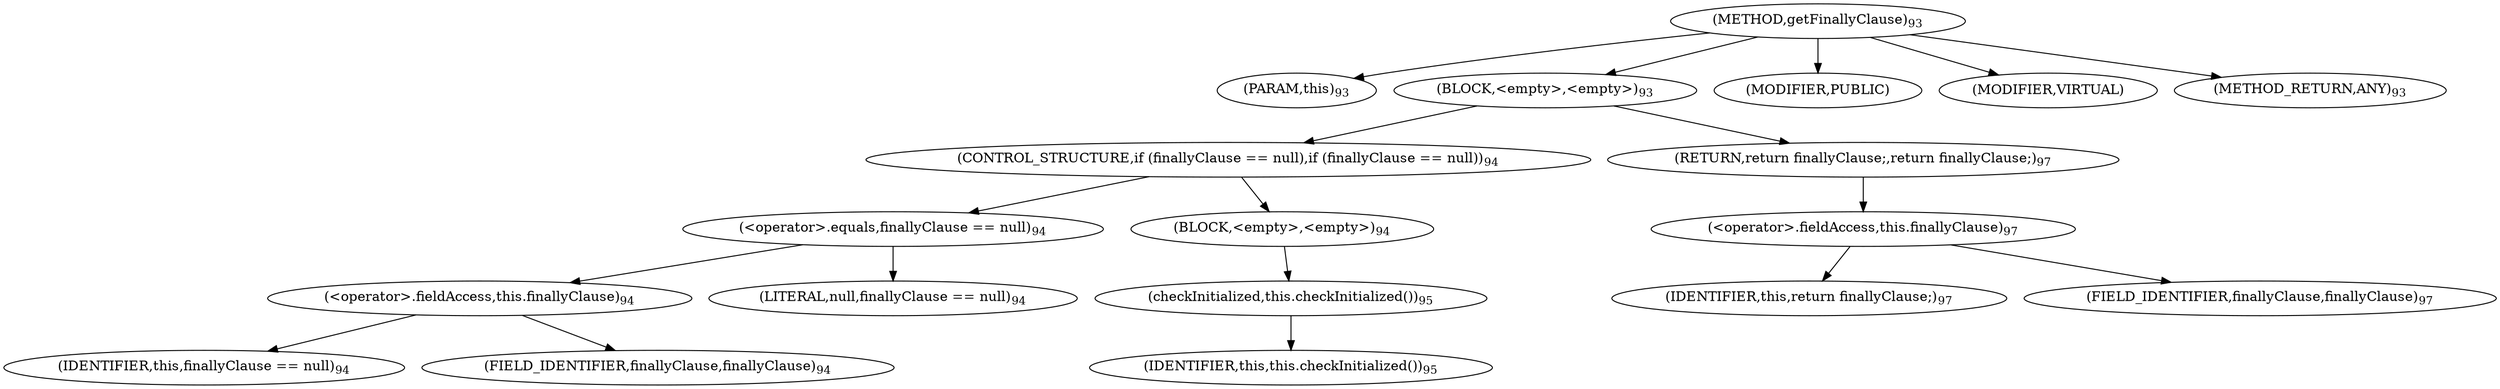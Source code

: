 digraph "getFinallyClause" {  
"182" [label = <(METHOD,getFinallyClause)<SUB>93</SUB>> ]
"21" [label = <(PARAM,this)<SUB>93</SUB>> ]
"183" [label = <(BLOCK,&lt;empty&gt;,&lt;empty&gt;)<SUB>93</SUB>> ]
"184" [label = <(CONTROL_STRUCTURE,if (finallyClause == null),if (finallyClause == null))<SUB>94</SUB>> ]
"185" [label = <(&lt;operator&gt;.equals,finallyClause == null)<SUB>94</SUB>> ]
"186" [label = <(&lt;operator&gt;.fieldAccess,this.finallyClause)<SUB>94</SUB>> ]
"187" [label = <(IDENTIFIER,this,finallyClause == null)<SUB>94</SUB>> ]
"188" [label = <(FIELD_IDENTIFIER,finallyClause,finallyClause)<SUB>94</SUB>> ]
"189" [label = <(LITERAL,null,finallyClause == null)<SUB>94</SUB>> ]
"190" [label = <(BLOCK,&lt;empty&gt;,&lt;empty&gt;)<SUB>94</SUB>> ]
"191" [label = <(checkInitialized,this.checkInitialized())<SUB>95</SUB>> ]
"20" [label = <(IDENTIFIER,this,this.checkInitialized())<SUB>95</SUB>> ]
"192" [label = <(RETURN,return finallyClause;,return finallyClause;)<SUB>97</SUB>> ]
"193" [label = <(&lt;operator&gt;.fieldAccess,this.finallyClause)<SUB>97</SUB>> ]
"194" [label = <(IDENTIFIER,this,return finallyClause;)<SUB>97</SUB>> ]
"195" [label = <(FIELD_IDENTIFIER,finallyClause,finallyClause)<SUB>97</SUB>> ]
"196" [label = <(MODIFIER,PUBLIC)> ]
"197" [label = <(MODIFIER,VIRTUAL)> ]
"198" [label = <(METHOD_RETURN,ANY)<SUB>93</SUB>> ]
  "182" -> "21" 
  "182" -> "183" 
  "182" -> "196" 
  "182" -> "197" 
  "182" -> "198" 
  "183" -> "184" 
  "183" -> "192" 
  "184" -> "185" 
  "184" -> "190" 
  "185" -> "186" 
  "185" -> "189" 
  "186" -> "187" 
  "186" -> "188" 
  "190" -> "191" 
  "191" -> "20" 
  "192" -> "193" 
  "193" -> "194" 
  "193" -> "195" 
}

